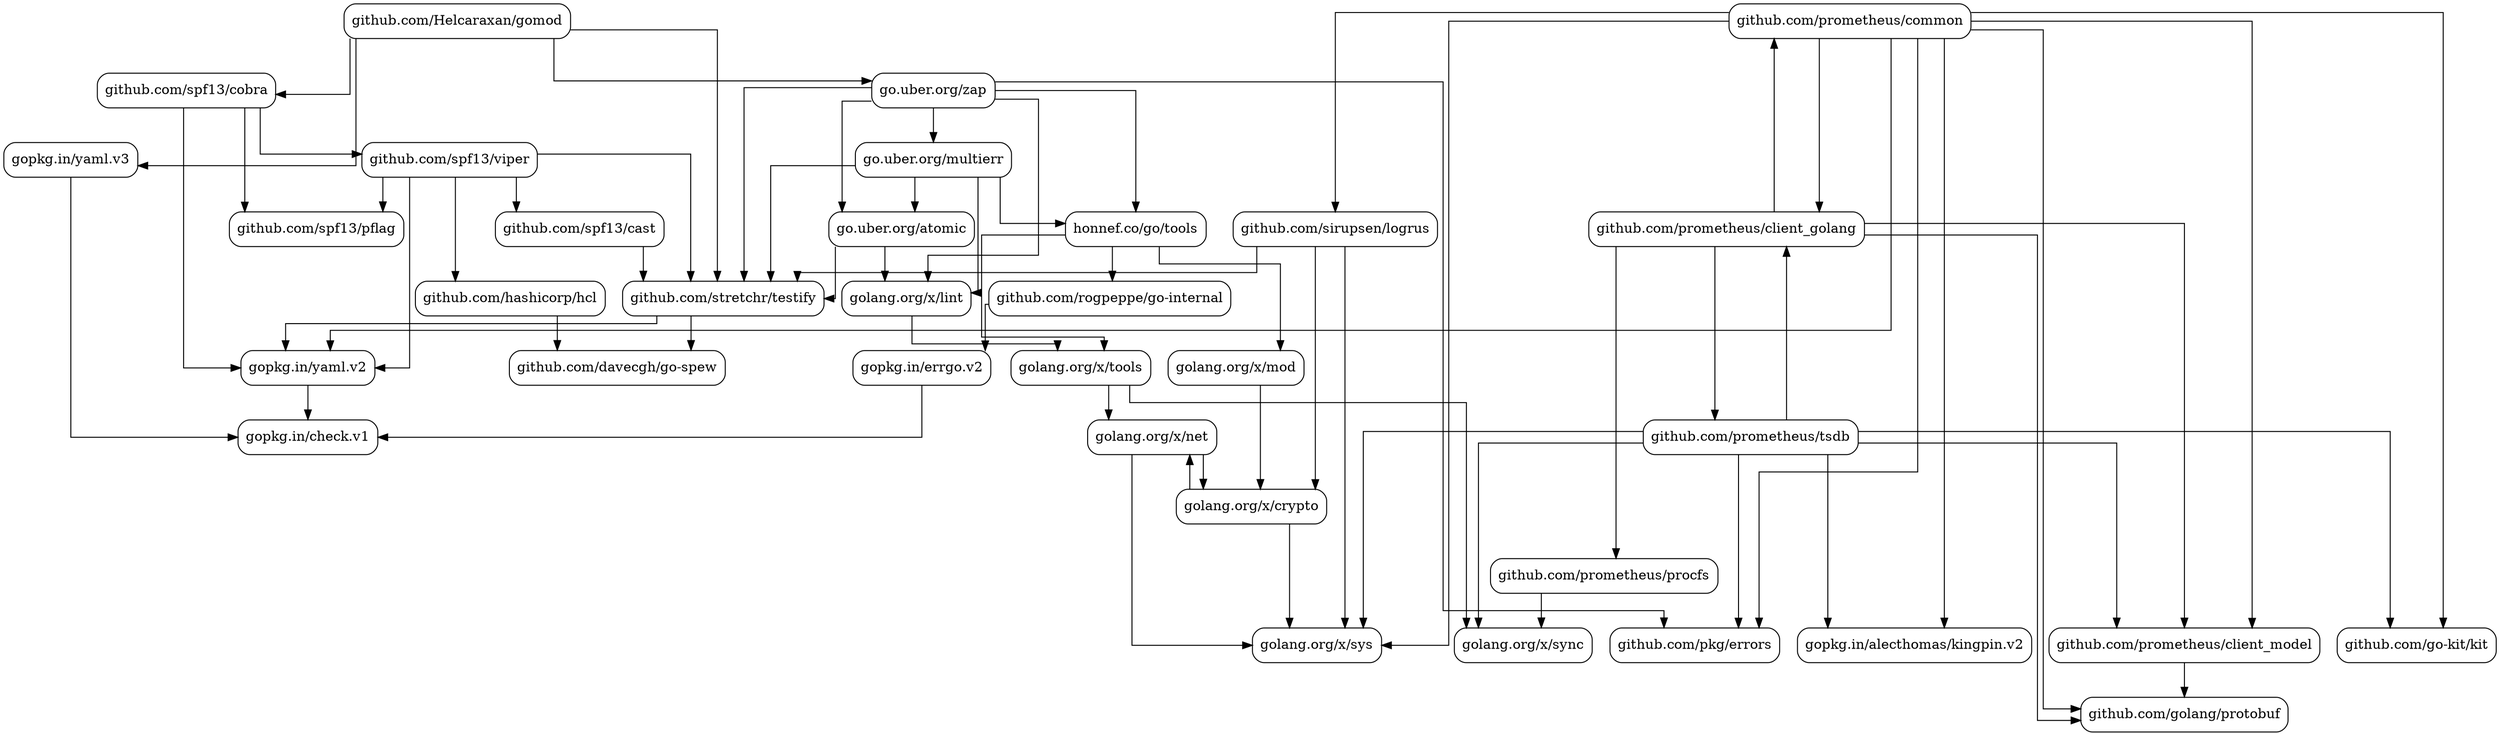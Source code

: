 strict digraph {
  node [shape=box,style=rounded]
  start=0
  splines=ortho
  "github.com/Helcaraxan/gomod"
  "github.com/davecgh/go-spew"
  "github.com/go-kit/kit"
  "github.com/golang/protobuf"
  "github.com/hashicorp/hcl"
  "github.com/pkg/errors"
  "github.com/prometheus/client_golang"
  "github.com/prometheus/client_model"
  "github.com/prometheus/common"
  "github.com/prometheus/procfs"
  "github.com/prometheus/tsdb"
  "github.com/rogpeppe/go-internal"
  "github.com/sirupsen/logrus"
  "github.com/spf13/cast"
  "github.com/spf13/cobra"
  "github.com/spf13/pflag"
  "github.com/spf13/viper"
  "github.com/stretchr/testify"
  "go.uber.org/atomic"
  "go.uber.org/multierr"
  "go.uber.org/zap"
  "golang.org/x/crypto"
  "golang.org/x/lint"
  "golang.org/x/mod"
  "golang.org/x/net"
  "golang.org/x/sync"
  "golang.org/x/sys"
  "golang.org/x/tools"
  "gopkg.in/alecthomas/kingpin.v2"
  "gopkg.in/check.v1"
  "gopkg.in/errgo.v2"
  "gopkg.in/yaml.v2"
  "gopkg.in/yaml.v3"
  "honnef.co/go/tools"
  "github.com/Helcaraxan/gomod" -> "github.com/spf13/cobra"
  "github.com/Helcaraxan/gomod" -> "github.com/stretchr/testify" [minlen=3]
  "github.com/Helcaraxan/gomod" -> "go.uber.org/zap"
  "github.com/Helcaraxan/gomod" -> "gopkg.in/yaml.v3"
  "github.com/hashicorp/hcl" -> "github.com/davecgh/go-spew"
  "github.com/prometheus/client_golang" -> "github.com/golang/protobuf" [minlen=3]
  "github.com/prometheus/client_golang" -> "github.com/prometheus/client_model" [minlen=2]
  "github.com/prometheus/client_golang" -> "github.com/prometheus/common" [minlen=3]
  "github.com/prometheus/client_golang" -> "github.com/prometheus/procfs" [minlen=3]
  "github.com/prometheus/client_golang" -> "github.com/prometheus/tsdb" [minlen=3]
  "github.com/prometheus/client_model" -> "github.com/golang/protobuf"
  "github.com/prometheus/common" -> "github.com/go-kit/kit" [minlen=3]
  "github.com/prometheus/common" -> "github.com/golang/protobuf" [minlen=4]
  "github.com/prometheus/common" -> "github.com/pkg/errors" [minlen=3]
  "github.com/prometheus/common" -> "github.com/prometheus/client_golang"
  "github.com/prometheus/common" -> "github.com/prometheus/client_model" [minlen=3]
  "github.com/prometheus/common" -> "github.com/sirupsen/logrus" [minlen=3]
  "github.com/prometheus/common" -> "golang.org/x/sys" [minlen=4]
  "github.com/prometheus/common" -> "gopkg.in/alecthomas/kingpin.v2" [minlen=3]
  "github.com/prometheus/common" -> "gopkg.in/yaml.v2" [minlen=5]
  "github.com/prometheus/procfs" -> "golang.org/x/sync"
  "github.com/prometheus/tsdb" -> "github.com/go-kit/kit" [minlen=3]
  "github.com/prometheus/tsdb" -> "github.com/pkg/errors" [minlen=3]
  "github.com/prometheus/tsdb" -> "github.com/prometheus/client_golang"
  "github.com/prometheus/tsdb" -> "github.com/prometheus/client_model" [minlen=3]
  "github.com/prometheus/tsdb" -> "golang.org/x/sync" [minlen=3]
  "github.com/prometheus/tsdb" -> "golang.org/x/sys" [minlen=3]
  "github.com/prometheus/tsdb" -> "gopkg.in/alecthomas/kingpin.v2" [minlen=3]
  "github.com/rogpeppe/go-internal" -> "gopkg.in/errgo.v2"
  "github.com/sirupsen/logrus" -> "github.com/stretchr/testify"
  "github.com/sirupsen/logrus" -> "golang.org/x/crypto"
  "github.com/sirupsen/logrus" -> "golang.org/x/sys" [minlen=3]
  "github.com/spf13/cast" -> "github.com/stretchr/testify"
  "github.com/spf13/cobra" -> "github.com/spf13/pflag" [minlen=2]
  "github.com/spf13/cobra" -> "github.com/spf13/viper"
  "github.com/spf13/cobra" -> "gopkg.in/yaml.v2" [minlen=4]
  "github.com/spf13/viper" -> "github.com/hashicorp/hcl"
  "github.com/spf13/viper" -> "github.com/spf13/cast"
  "github.com/spf13/viper" -> "github.com/spf13/pflag"
  "github.com/spf13/viper" -> "github.com/stretchr/testify" [minlen=2]
  "github.com/spf13/viper" -> "gopkg.in/yaml.v2" [minlen=3]
  "github.com/stretchr/testify" -> "github.com/davecgh/go-spew"
  "github.com/stretchr/testify" -> "gopkg.in/yaml.v2"
  "go.uber.org/atomic" -> "github.com/stretchr/testify"
  "go.uber.org/atomic" -> "golang.org/x/lint"
  "go.uber.org/multierr" -> "github.com/stretchr/testify" [minlen=2]
  "go.uber.org/multierr" -> "go.uber.org/atomic"
  "go.uber.org/multierr" -> "golang.org/x/lint" [minlen=2]
  "go.uber.org/multierr" -> "honnef.co/go/tools"
  "go.uber.org/zap" -> "github.com/pkg/errors"
  "go.uber.org/zap" -> "github.com/stretchr/testify" [minlen=2]
  "go.uber.org/zap" -> "go.uber.org/atomic" [minlen=2]
  "go.uber.org/zap" -> "go.uber.org/multierr"
  "go.uber.org/zap" -> "golang.org/x/lint" [minlen=3]
  "go.uber.org/zap" -> "honnef.co/go/tools" [minlen=2]
  "golang.org/x/crypto" -> "golang.org/x/net"
  "golang.org/x/crypto" -> "golang.org/x/sys" [minlen=2]
  "golang.org/x/lint" -> "golang.org/x/tools"
  "golang.org/x/mod" -> "golang.org/x/crypto"
  "golang.org/x/net" -> "golang.org/x/crypto"
  "golang.org/x/net" -> "golang.org/x/sys" [minlen=3]
  "golang.org/x/tools" -> "golang.org/x/net"
  "golang.org/x/tools" -> "golang.org/x/sync"
  "gopkg.in/errgo.v2" -> "gopkg.in/check.v1"
  "gopkg.in/yaml.v2" -> "gopkg.in/check.v1"
  "gopkg.in/yaml.v3" -> "gopkg.in/check.v1"
  "honnef.co/go/tools" -> "github.com/rogpeppe/go-internal"
  "honnef.co/go/tools" -> "golang.org/x/mod"
  "honnef.co/go/tools" -> "golang.org/x/tools"
}
